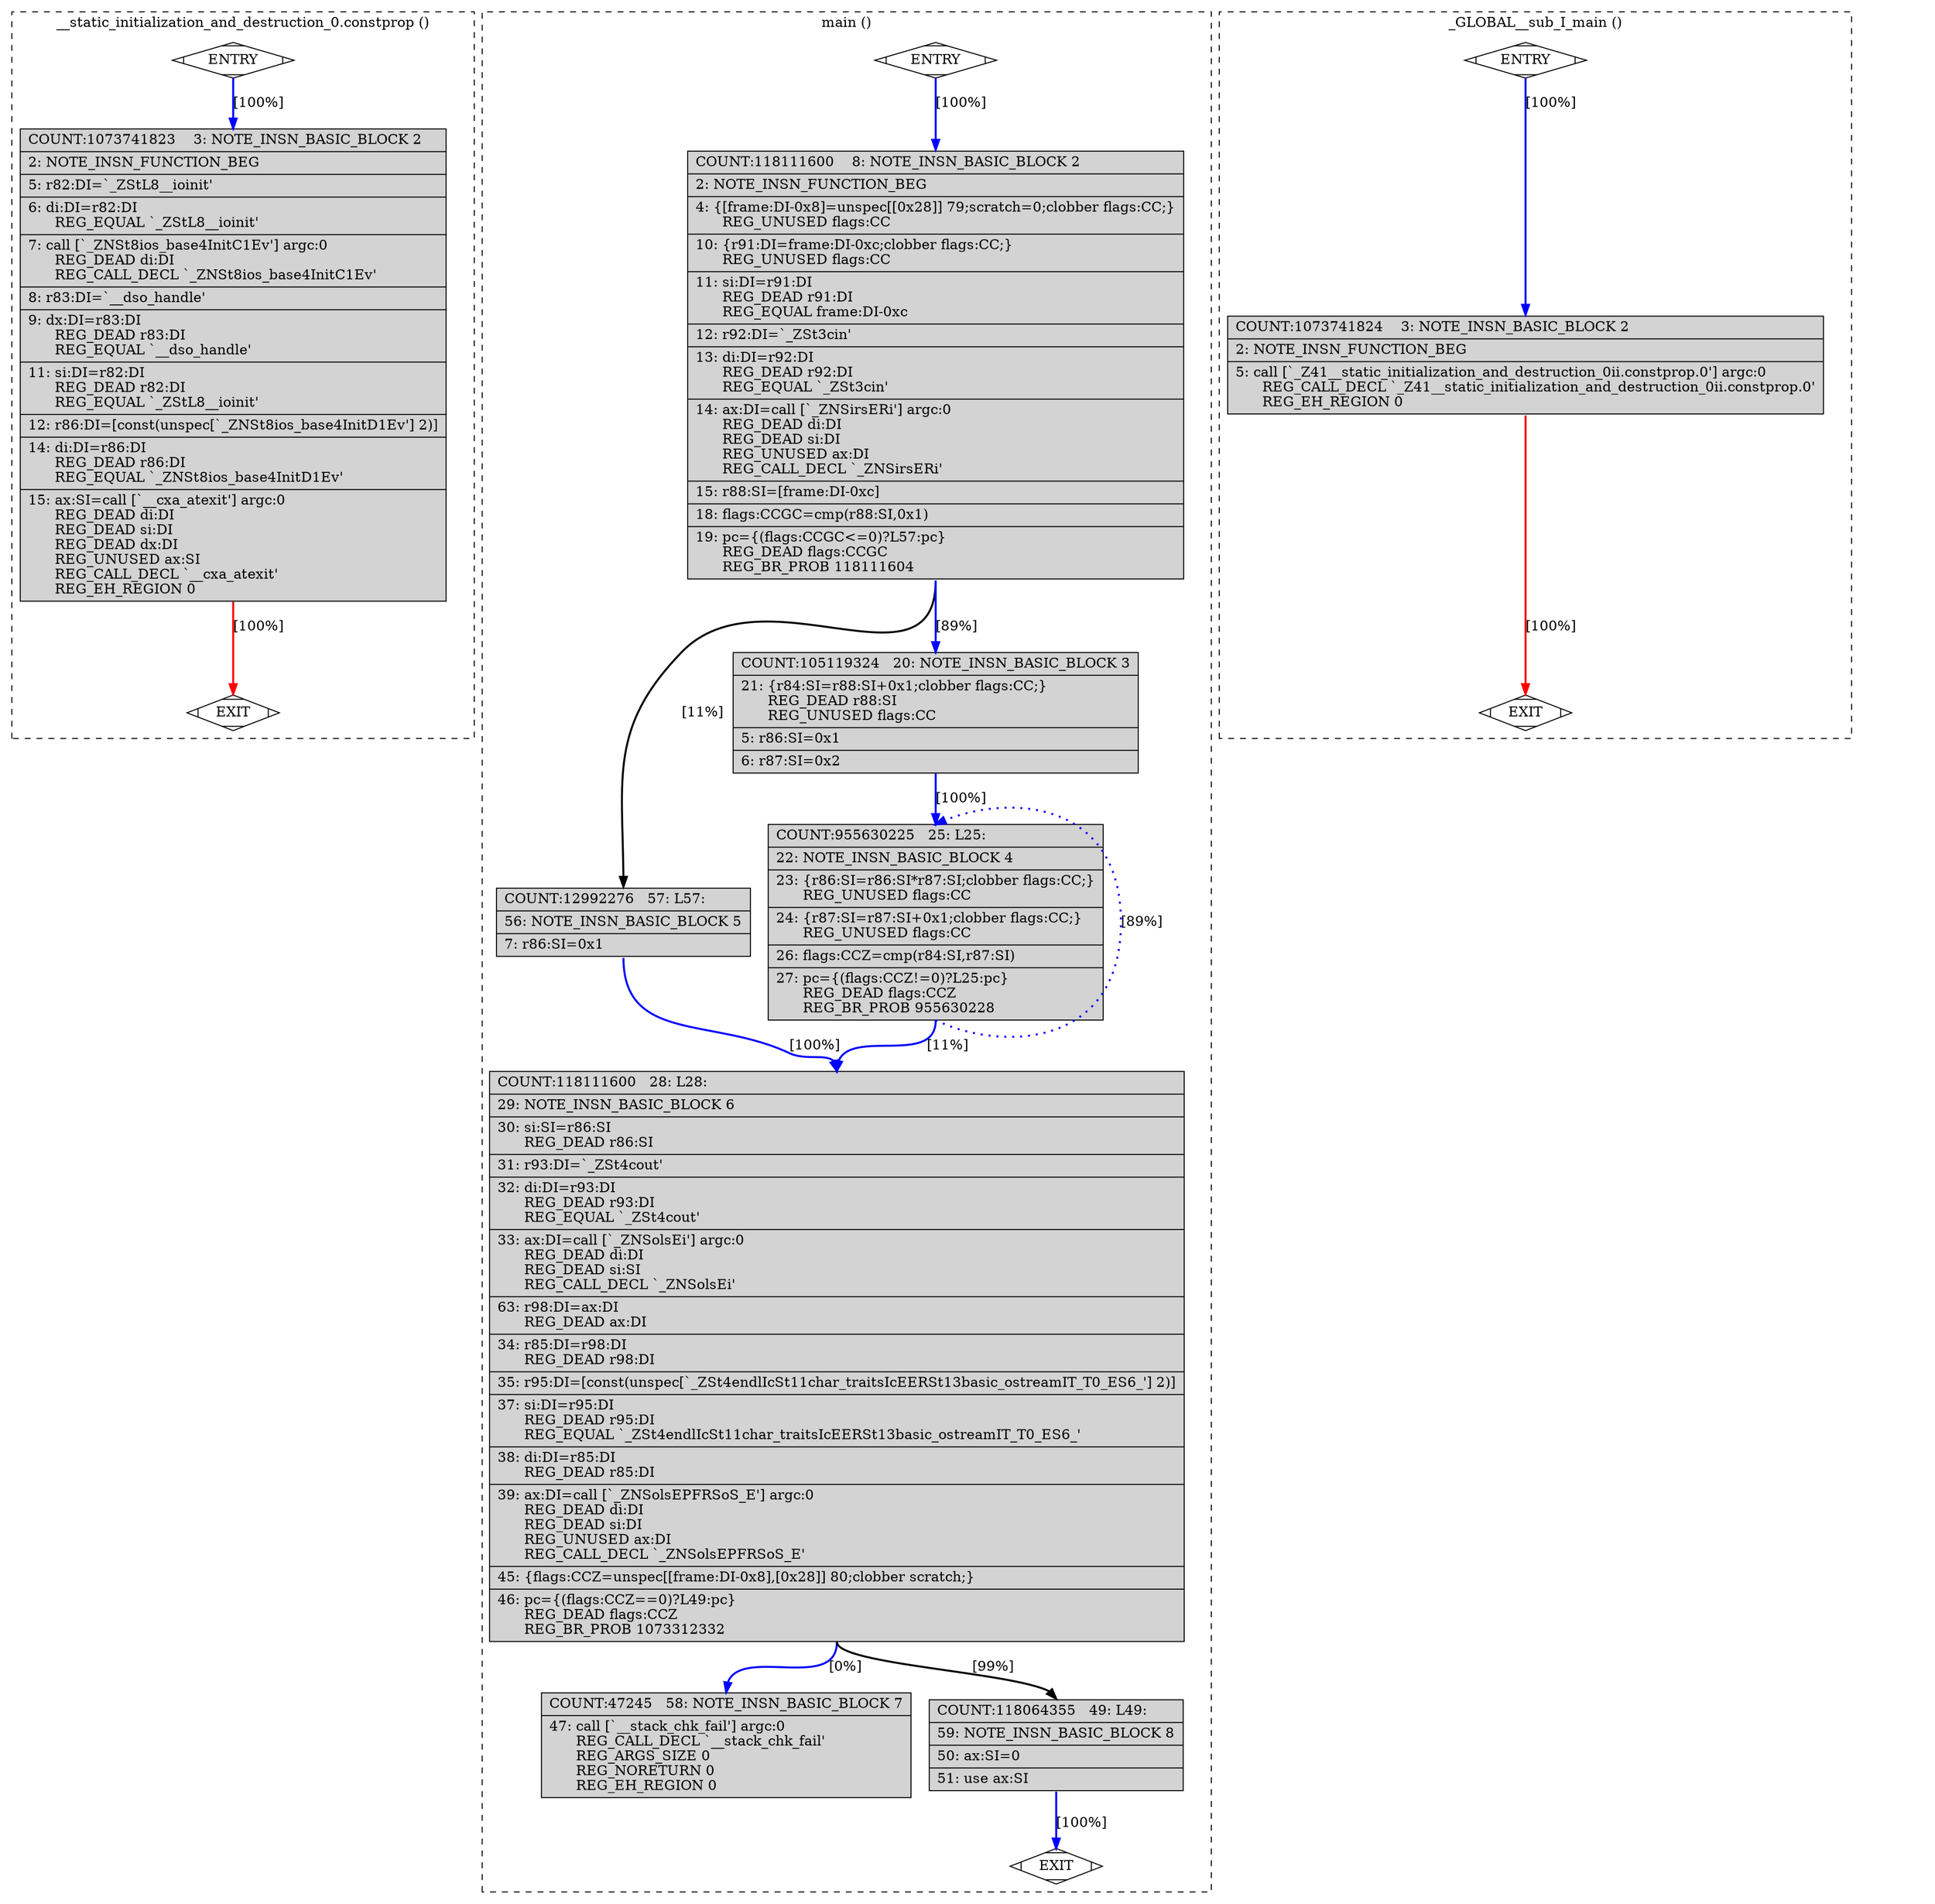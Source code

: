 digraph "factorial.cpp.277r.combine" {
overlap=false;
subgraph "cluster___static_initialization_and_destruction_0.constprop" {
	style="dashed";
	color="black";
	label="__static_initialization_and_destruction_0.constprop ()";
	fn_2280_basic_block_0 [shape=Mdiamond,style=filled,fillcolor=white,label="ENTRY"];

	fn_2280_basic_block_2 [shape=record,style=filled,fillcolor=lightgrey,label="{COUNT:1073741823\ \ \ \ 3:\ NOTE_INSN_BASIC_BLOCK\ 2\l\
|\ \ \ \ 2:\ NOTE_INSN_FUNCTION_BEG\l\
|\ \ \ \ 5:\ r82:DI=`_ZStL8__ioinit'\l\
|\ \ \ \ 6:\ di:DI=r82:DI\l\
\ \ \ \ \ \ REG_EQUAL\ `_ZStL8__ioinit'\l\
|\ \ \ \ 7:\ call\ [`_ZNSt8ios_base4InitC1Ev']\ argc:0\l\
\ \ \ \ \ \ REG_DEAD\ di:DI\l\
\ \ \ \ \ \ REG_CALL_DECL\ `_ZNSt8ios_base4InitC1Ev'\l\
|\ \ \ \ 8:\ r83:DI=`__dso_handle'\l\
|\ \ \ \ 9:\ dx:DI=r83:DI\l\
\ \ \ \ \ \ REG_DEAD\ r83:DI\l\
\ \ \ \ \ \ REG_EQUAL\ `__dso_handle'\l\
|\ \ \ 11:\ si:DI=r82:DI\l\
\ \ \ \ \ \ REG_DEAD\ r82:DI\l\
\ \ \ \ \ \ REG_EQUAL\ `_ZStL8__ioinit'\l\
|\ \ \ 12:\ r86:DI=[const(unspec[`_ZNSt8ios_base4InitD1Ev']\ 2)]\l\
|\ \ \ 14:\ di:DI=r86:DI\l\
\ \ \ \ \ \ REG_DEAD\ r86:DI\l\
\ \ \ \ \ \ REG_EQUAL\ `_ZNSt8ios_base4InitD1Ev'\l\
|\ \ \ 15:\ ax:SI=call\ [`__cxa_atexit']\ argc:0\l\
\ \ \ \ \ \ REG_DEAD\ di:DI\l\
\ \ \ \ \ \ REG_DEAD\ si:DI\l\
\ \ \ \ \ \ REG_DEAD\ dx:DI\l\
\ \ \ \ \ \ REG_UNUSED\ ax:SI\l\
\ \ \ \ \ \ REG_CALL_DECL\ `__cxa_atexit'\l\
\ \ \ \ \ \ REG_EH_REGION\ 0\l\
}"];

	fn_2280_basic_block_1 [shape=Mdiamond,style=filled,fillcolor=white,label="EXIT"];

	fn_2280_basic_block_0:s -> fn_2280_basic_block_2:n [style="solid,bold",color=blue,weight=100,constraint=true,label="[100%]"];
	fn_2280_basic_block_2:s -> fn_2280_basic_block_1:n [style="solid,bold",color=red,weight=10,constraint=true,label="[100%]"];
	fn_2280_basic_block_0:s -> fn_2280_basic_block_1:n [style="invis",constraint=true];
}
subgraph "cluster_main" {
	style="dashed";
	color="black";
	label="main ()";
	fn_1778_basic_block_0 [shape=Mdiamond,style=filled,fillcolor=white,label="ENTRY"];

	fn_1778_basic_block_2 [shape=record,style=filled,fillcolor=lightgrey,label="{COUNT:118111600\ \ \ \ 8:\ NOTE_INSN_BASIC_BLOCK\ 2\l\
|\ \ \ \ 2:\ NOTE_INSN_FUNCTION_BEG\l\
|\ \ \ \ 4:\ \{[frame:DI-0x8]=unspec[[0x28]]\ 79;scratch=0;clobber\ flags:CC;\}\l\
\ \ \ \ \ \ REG_UNUSED\ flags:CC\l\
|\ \ \ 10:\ \{r91:DI=frame:DI-0xc;clobber\ flags:CC;\}\l\
\ \ \ \ \ \ REG_UNUSED\ flags:CC\l\
|\ \ \ 11:\ si:DI=r91:DI\l\
\ \ \ \ \ \ REG_DEAD\ r91:DI\l\
\ \ \ \ \ \ REG_EQUAL\ frame:DI-0xc\l\
|\ \ \ 12:\ r92:DI=`_ZSt3cin'\l\
|\ \ \ 13:\ di:DI=r92:DI\l\
\ \ \ \ \ \ REG_DEAD\ r92:DI\l\
\ \ \ \ \ \ REG_EQUAL\ `_ZSt3cin'\l\
|\ \ \ 14:\ ax:DI=call\ [`_ZNSirsERi']\ argc:0\l\
\ \ \ \ \ \ REG_DEAD\ di:DI\l\
\ \ \ \ \ \ REG_DEAD\ si:DI\l\
\ \ \ \ \ \ REG_UNUSED\ ax:DI\l\
\ \ \ \ \ \ REG_CALL_DECL\ `_ZNSirsERi'\l\
|\ \ \ 15:\ r88:SI=[frame:DI-0xc]\l\
|\ \ \ 18:\ flags:CCGC=cmp(r88:SI,0x1)\l\
|\ \ \ 19:\ pc=\{(flags:CCGC\<=0)?L57:pc\}\l\
\ \ \ \ \ \ REG_DEAD\ flags:CCGC\l\
\ \ \ \ \ \ REG_BR_PROB\ 118111604\l\
}"];

	fn_1778_basic_block_5 [shape=record,style=filled,fillcolor=lightgrey,label="{COUNT:12992276\ \ \ 57:\ L57:\l\
|\ \ \ 56:\ NOTE_INSN_BASIC_BLOCK\ 5\l\
|\ \ \ \ 7:\ r86:SI=0x1\l\
}"];

	fn_1778_basic_block_3 [shape=record,style=filled,fillcolor=lightgrey,label="{COUNT:105119324\ \ \ 20:\ NOTE_INSN_BASIC_BLOCK\ 3\l\
|\ \ \ 21:\ \{r84:SI=r88:SI+0x1;clobber\ flags:CC;\}\l\
\ \ \ \ \ \ REG_DEAD\ r88:SI\l\
\ \ \ \ \ \ REG_UNUSED\ flags:CC\l\
|\ \ \ \ 5:\ r86:SI=0x1\l\
|\ \ \ \ 6:\ r87:SI=0x2\l\
}"];

	fn_1778_basic_block_4 [shape=record,style=filled,fillcolor=lightgrey,label="{COUNT:955630225\ \ \ 25:\ L25:\l\
|\ \ \ 22:\ NOTE_INSN_BASIC_BLOCK\ 4\l\
|\ \ \ 23:\ \{r86:SI=r86:SI*r87:SI;clobber\ flags:CC;\}\l\
\ \ \ \ \ \ REG_UNUSED\ flags:CC\l\
|\ \ \ 24:\ \{r87:SI=r87:SI+0x1;clobber\ flags:CC;\}\l\
\ \ \ \ \ \ REG_UNUSED\ flags:CC\l\
|\ \ \ 26:\ flags:CCZ=cmp(r84:SI,r87:SI)\l\
|\ \ \ 27:\ pc=\{(flags:CCZ!=0)?L25:pc\}\l\
\ \ \ \ \ \ REG_DEAD\ flags:CCZ\l\
\ \ \ \ \ \ REG_BR_PROB\ 955630228\l\
}"];

	fn_1778_basic_block_6 [shape=record,style=filled,fillcolor=lightgrey,label="{COUNT:118111600\ \ \ 28:\ L28:\l\
|\ \ \ 29:\ NOTE_INSN_BASIC_BLOCK\ 6\l\
|\ \ \ 30:\ si:SI=r86:SI\l\
\ \ \ \ \ \ REG_DEAD\ r86:SI\l\
|\ \ \ 31:\ r93:DI=`_ZSt4cout'\l\
|\ \ \ 32:\ di:DI=r93:DI\l\
\ \ \ \ \ \ REG_DEAD\ r93:DI\l\
\ \ \ \ \ \ REG_EQUAL\ `_ZSt4cout'\l\
|\ \ \ 33:\ ax:DI=call\ [`_ZNSolsEi']\ argc:0\l\
\ \ \ \ \ \ REG_DEAD\ di:DI\l\
\ \ \ \ \ \ REG_DEAD\ si:SI\l\
\ \ \ \ \ \ REG_CALL_DECL\ `_ZNSolsEi'\l\
|\ \ \ 63:\ r98:DI=ax:DI\l\
\ \ \ \ \ \ REG_DEAD\ ax:DI\l\
|\ \ \ 34:\ r85:DI=r98:DI\l\
\ \ \ \ \ \ REG_DEAD\ r98:DI\l\
|\ \ \ 35:\ r95:DI=[const(unspec[`_ZSt4endlIcSt11char_traitsIcEERSt13basic_ostreamIT_T0_ES6_']\ 2)]\l\
|\ \ \ 37:\ si:DI=r95:DI\l\
\ \ \ \ \ \ REG_DEAD\ r95:DI\l\
\ \ \ \ \ \ REG_EQUAL\ `_ZSt4endlIcSt11char_traitsIcEERSt13basic_ostreamIT_T0_ES6_'\l\
|\ \ \ 38:\ di:DI=r85:DI\l\
\ \ \ \ \ \ REG_DEAD\ r85:DI\l\
|\ \ \ 39:\ ax:DI=call\ [`_ZNSolsEPFRSoS_E']\ argc:0\l\
\ \ \ \ \ \ REG_DEAD\ di:DI\l\
\ \ \ \ \ \ REG_DEAD\ si:DI\l\
\ \ \ \ \ \ REG_UNUSED\ ax:DI\l\
\ \ \ \ \ \ REG_CALL_DECL\ `_ZNSolsEPFRSoS_E'\l\
|\ \ \ 45:\ \{flags:CCZ=unspec[[frame:DI-0x8],[0x28]]\ 80;clobber\ scratch;\}\l\
|\ \ \ 46:\ pc=\{(flags:CCZ==0)?L49:pc\}\l\
\ \ \ \ \ \ REG_DEAD\ flags:CCZ\l\
\ \ \ \ \ \ REG_BR_PROB\ 1073312332\l\
}"];

	fn_1778_basic_block_7 [shape=record,style=filled,fillcolor=lightgrey,label="{COUNT:47245\ \ \ 58:\ NOTE_INSN_BASIC_BLOCK\ 7\l\
|\ \ \ 47:\ call\ [`__stack_chk_fail']\ argc:0\l\
\ \ \ \ \ \ REG_CALL_DECL\ `__stack_chk_fail'\l\
\ \ \ \ \ \ REG_ARGS_SIZE\ 0\l\
\ \ \ \ \ \ REG_NORETURN\ 0\l\
\ \ \ \ \ \ REG_EH_REGION\ 0\l\
}"];

	fn_1778_basic_block_8 [shape=record,style=filled,fillcolor=lightgrey,label="{COUNT:118064355\ \ \ 49:\ L49:\l\
|\ \ \ 59:\ NOTE_INSN_BASIC_BLOCK\ 8\l\
|\ \ \ 50:\ ax:SI=0\l\
|\ \ \ 51:\ use\ ax:SI\l\
}"];

	fn_1778_basic_block_1 [shape=Mdiamond,style=filled,fillcolor=white,label="EXIT"];

	fn_1778_basic_block_0:s -> fn_1778_basic_block_2:n [style="solid,bold",color=blue,weight=100,constraint=true,label="[100%]"];
	fn_1778_basic_block_2:s -> fn_1778_basic_block_3:n [style="solid,bold",color=blue,weight=100,constraint=true,label="[89%]"];
	fn_1778_basic_block_2:s -> fn_1778_basic_block_5:n [style="solid,bold",color=black,weight=10,constraint=true,label="[11%]"];
	fn_1778_basic_block_3:s -> fn_1778_basic_block_4:n [style="solid,bold",color=blue,weight=100,constraint=true,label="[100%]"];
	fn_1778_basic_block_4:s -> fn_1778_basic_block_4:n [style="dotted,bold",color=blue,weight=10,constraint=false,label="[89%]"];
	fn_1778_basic_block_4:s -> fn_1778_basic_block_6:n [style="solid,bold",color=blue,weight=100,constraint=true,label="[11%]"];
	fn_1778_basic_block_5:s -> fn_1778_basic_block_6:n [style="solid,bold",color=blue,weight=100,constraint=true,label="[100%]"];
	fn_1778_basic_block_6:s -> fn_1778_basic_block_8:n [style="solid,bold",color=black,weight=10,constraint=true,label="[99%]"];
	fn_1778_basic_block_6:s -> fn_1778_basic_block_7:n [style="solid,bold",color=blue,weight=100,constraint=true,label="[0%]"];
	fn_1778_basic_block_8:s -> fn_1778_basic_block_1:n [style="solid,bold",color=blue,weight=100,constraint=true,label="[100%]"];
	fn_1778_basic_block_0:s -> fn_1778_basic_block_1:n [style="invis",constraint=true];
}
subgraph "cluster__GLOBAL__sub_I_main" {
	style="dashed";
	color="black";
	label="_GLOBAL__sub_I_main ()";
	fn_2279_basic_block_0 [shape=Mdiamond,style=filled,fillcolor=white,label="ENTRY"];

	fn_2279_basic_block_2 [shape=record,style=filled,fillcolor=lightgrey,label="{COUNT:1073741824\ \ \ \ 3:\ NOTE_INSN_BASIC_BLOCK\ 2\l\
|\ \ \ \ 2:\ NOTE_INSN_FUNCTION_BEG\l\
|\ \ \ \ 5:\ call\ [`_Z41__static_initialization_and_destruction_0ii.constprop.0']\ argc:0\l\
\ \ \ \ \ \ REG_CALL_DECL\ `_Z41__static_initialization_and_destruction_0ii.constprop.0'\l\
\ \ \ \ \ \ REG_EH_REGION\ 0\l\
}"];

	fn_2279_basic_block_1 [shape=Mdiamond,style=filled,fillcolor=white,label="EXIT"];

	fn_2279_basic_block_0:s -> fn_2279_basic_block_2:n [style="solid,bold",color=blue,weight=100,constraint=true,label="[100%]"];
	fn_2279_basic_block_2:s -> fn_2279_basic_block_1:n [style="solid,bold",color=red,weight=10,constraint=true,label="[100%]"];
	fn_2279_basic_block_0:s -> fn_2279_basic_block_1:n [style="invis",constraint=true];
}
}
